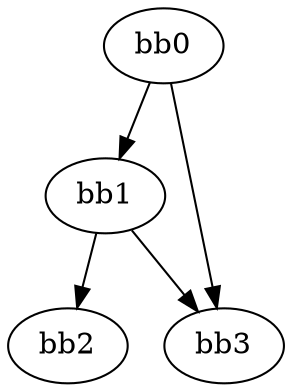 digraph {
    0 [ label = "bb0\l" ]
    1 [ label = "bb1\l" ]
    2 [ label = "bb2\l" ]
    3 [ label = "bb3\l" ]
    0 -> 1 [ ]
    0 -> 3 [ ]
    1 -> 2 [ ]
    1 -> 3 [ ]
}

